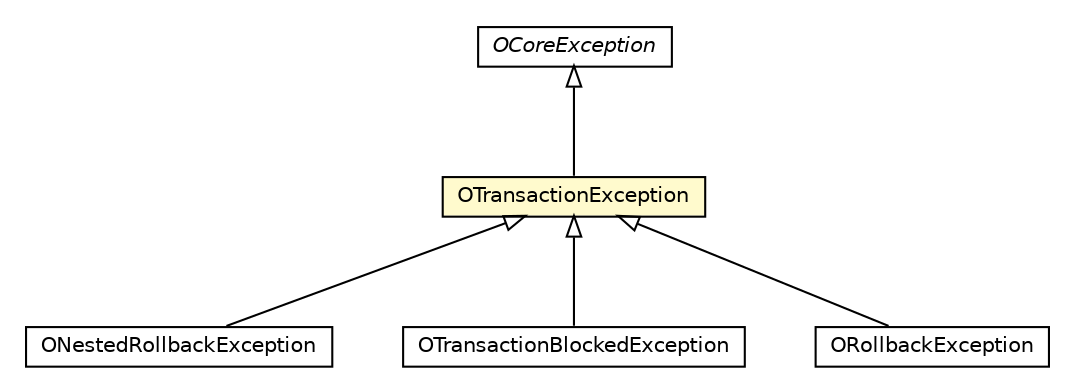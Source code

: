 #!/usr/local/bin/dot
#
# Class diagram 
# Generated by UMLGraph version R5_6-24-gf6e263 (http://www.umlgraph.org/)
#

digraph G {
	edge [fontname="Helvetica",fontsize=10,labelfontname="Helvetica",labelfontsize=10];
	node [fontname="Helvetica",fontsize=10,shape=plaintext];
	nodesep=0.25;
	ranksep=0.5;
	// com.orientechnologies.orient.core.storage.impl.local.paginated.atomicoperations.ONestedRollbackException
	c7544829 [label=<<table title="com.orientechnologies.orient.core.storage.impl.local.paginated.atomicoperations.ONestedRollbackException" border="0" cellborder="1" cellspacing="0" cellpadding="2" port="p" href="../storage/impl/local/paginated/atomicoperations/ONestedRollbackException.html">
		<tr><td><table border="0" cellspacing="0" cellpadding="1">
<tr><td align="center" balign="center"> ONestedRollbackException </td></tr>
		</table></td></tr>
		</table>>, URL="../storage/impl/local/paginated/atomicoperations/ONestedRollbackException.html", fontname="Helvetica", fontcolor="black", fontsize=10.0];
	// com.orientechnologies.orient.core.exception.OTransactionException
	c7545083 [label=<<table title="com.orientechnologies.orient.core.exception.OTransactionException" border="0" cellborder="1" cellspacing="0" cellpadding="2" port="p" bgcolor="lemonChiffon" href="./OTransactionException.html">
		<tr><td><table border="0" cellspacing="0" cellpadding="1">
<tr><td align="center" balign="center"> OTransactionException </td></tr>
		</table></td></tr>
		</table>>, URL="./OTransactionException.html", fontname="Helvetica", fontcolor="black", fontsize=10.0];
	// com.orientechnologies.orient.core.exception.OCoreException
	c7545086 [label=<<table title="com.orientechnologies.orient.core.exception.OCoreException" border="0" cellborder="1" cellspacing="0" cellpadding="2" port="p" href="./OCoreException.html">
		<tr><td><table border="0" cellspacing="0" cellpadding="1">
<tr><td align="center" balign="center"><font face="Helvetica-Oblique"> OCoreException </font></td></tr>
		</table></td></tr>
		</table>>, URL="./OCoreException.html", fontname="Helvetica", fontcolor="black", fontsize=10.0];
	// com.orientechnologies.orient.core.exception.OTransactionBlockedException
	c7545129 [label=<<table title="com.orientechnologies.orient.core.exception.OTransactionBlockedException" border="0" cellborder="1" cellspacing="0" cellpadding="2" port="p" href="./OTransactionBlockedException.html">
		<tr><td><table border="0" cellspacing="0" cellpadding="1">
<tr><td align="center" balign="center"> OTransactionBlockedException </td></tr>
		</table></td></tr>
		</table>>, URL="./OTransactionBlockedException.html", fontname="Helvetica", fontcolor="black", fontsize=10.0];
	// com.orientechnologies.orient.core.tx.ORollbackException
	c7545220 [label=<<table title="com.orientechnologies.orient.core.tx.ORollbackException" border="0" cellborder="1" cellspacing="0" cellpadding="2" port="p" href="../tx/ORollbackException.html">
		<tr><td><table border="0" cellspacing="0" cellpadding="1">
<tr><td align="center" balign="center"> ORollbackException </td></tr>
		</table></td></tr>
		</table>>, URL="../tx/ORollbackException.html", fontname="Helvetica", fontcolor="black", fontsize=10.0];
	//com.orientechnologies.orient.core.storage.impl.local.paginated.atomicoperations.ONestedRollbackException extends com.orientechnologies.orient.core.exception.OTransactionException
	c7545083:p -> c7544829:p [dir=back,arrowtail=empty];
	//com.orientechnologies.orient.core.exception.OTransactionException extends com.orientechnologies.orient.core.exception.OCoreException
	c7545086:p -> c7545083:p [dir=back,arrowtail=empty];
	//com.orientechnologies.orient.core.exception.OTransactionBlockedException extends com.orientechnologies.orient.core.exception.OTransactionException
	c7545083:p -> c7545129:p [dir=back,arrowtail=empty];
	//com.orientechnologies.orient.core.tx.ORollbackException extends com.orientechnologies.orient.core.exception.OTransactionException
	c7545083:p -> c7545220:p [dir=back,arrowtail=empty];
}

